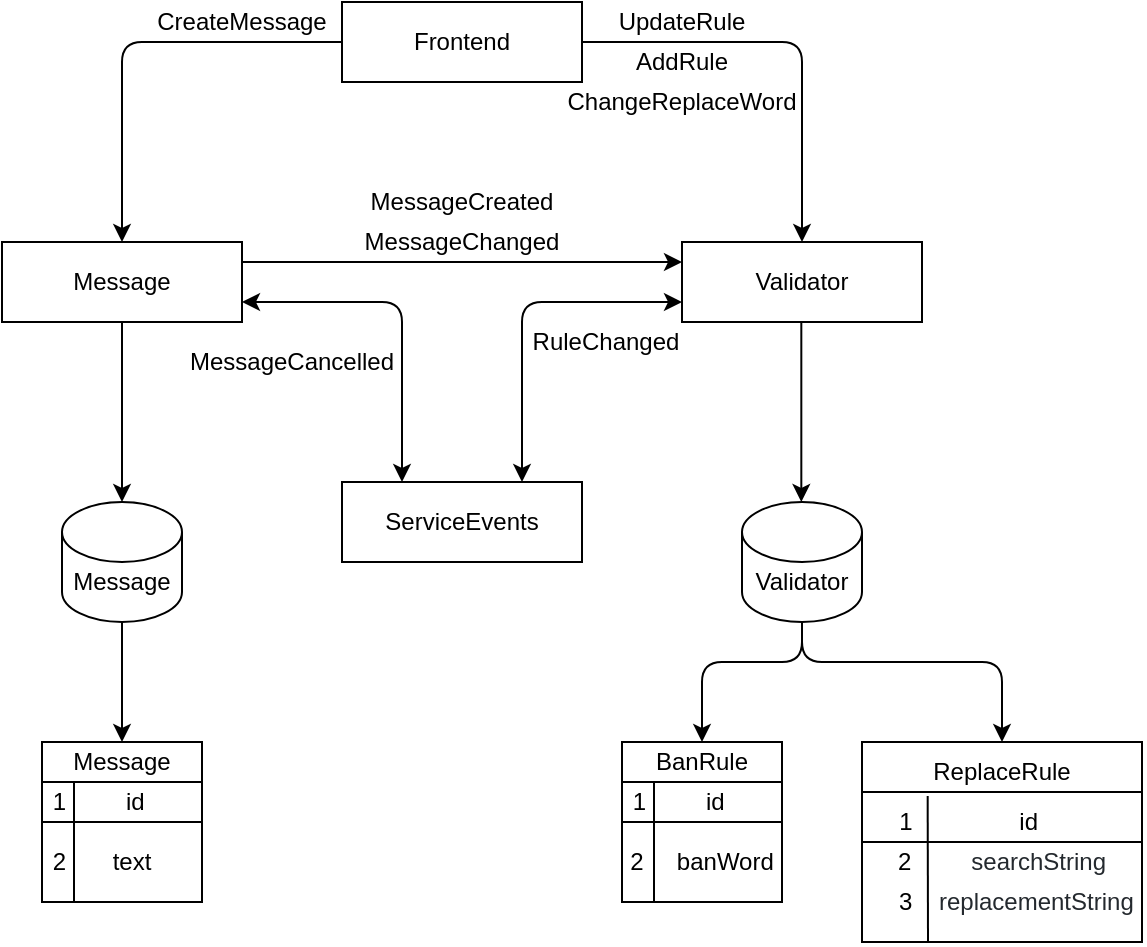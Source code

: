 <mxfile version="14.4.2" type="device"><diagram id="DAS5VQQYHOmUTnpv5R8J" name="Page-1"><mxGraphModel dx="981" dy="574" grid="1" gridSize="10" guides="1" tooltips="1" connect="1" arrows="1" fold="1" page="1" pageScale="1" pageWidth="827" pageHeight="1169" math="0" shadow="0"><root><mxCell id="0"/><mxCell id="1" parent="0"/><mxCell id="ZpU4_3pW2z7XTdYxSYZw-1" value="Frontend" style="rounded=0;whiteSpace=wrap;html=1;" vertex="1" parent="1"><mxGeometry x="320" y="200" width="120" height="40" as="geometry"/></mxCell><mxCell id="ZpU4_3pW2z7XTdYxSYZw-2" value="Message" style="rounded=0;whiteSpace=wrap;html=1;" vertex="1" parent="1"><mxGeometry x="150" y="320" width="120" height="40" as="geometry"/></mxCell><mxCell id="ZpU4_3pW2z7XTdYxSYZw-3" value="Validator" style="rounded=0;whiteSpace=wrap;html=1;" vertex="1" parent="1"><mxGeometry x="490" y="320" width="120" height="40" as="geometry"/></mxCell><mxCell id="ZpU4_3pW2z7XTdYxSYZw-4" value="" style="endArrow=classic;html=1;exitX=0;exitY=0.5;exitDx=0;exitDy=0;entryX=0.5;entryY=0;entryDx=0;entryDy=0;" edge="1" parent="1" source="ZpU4_3pW2z7XTdYxSYZw-1" target="ZpU4_3pW2z7XTdYxSYZw-2"><mxGeometry width="50" height="50" relative="1" as="geometry"><mxPoint x="290" y="220" as="sourcePoint"/><mxPoint x="390" y="320" as="targetPoint"/><Array as="points"><mxPoint x="210" y="220"/></Array></mxGeometry></mxCell><mxCell id="ZpU4_3pW2z7XTdYxSYZw-5" value="CreateMessage" style="text;html=1;strokeColor=none;fillColor=none;align=center;verticalAlign=middle;whiteSpace=wrap;rounded=0;" vertex="1" parent="1"><mxGeometry x="220" y="200" width="100" height="20" as="geometry"/></mxCell><mxCell id="ZpU4_3pW2z7XTdYxSYZw-7" value="" style="endArrow=classic;html=1;exitX=0;exitY=0;exitDx=0;exitDy=0;entryX=0.5;entryY=0;entryDx=0;entryDy=0;" edge="1" parent="1" source="ZpU4_3pW2z7XTdYxSYZw-9" target="ZpU4_3pW2z7XTdYxSYZw-3"><mxGeometry width="50" height="50" relative="1" as="geometry"><mxPoint x="470" y="220" as="sourcePoint"/><mxPoint x="450" y="320" as="targetPoint"/><Array as="points"><mxPoint x="550" y="220"/></Array></mxGeometry></mxCell><mxCell id="ZpU4_3pW2z7XTdYxSYZw-8" value="UpdateRule" style="text;html=1;strokeColor=none;fillColor=none;align=center;verticalAlign=middle;whiteSpace=wrap;rounded=0;" vertex="1" parent="1"><mxGeometry x="440" y="200" width="100" height="20" as="geometry"/></mxCell><mxCell id="ZpU4_3pW2z7XTdYxSYZw-9" value="AddRule" style="text;html=1;strokeColor=none;fillColor=none;align=center;verticalAlign=middle;whiteSpace=wrap;rounded=0;" vertex="1" parent="1"><mxGeometry x="440" y="220" width="100" height="20" as="geometry"/></mxCell><mxCell id="ZpU4_3pW2z7XTdYxSYZw-10" value="ChangeReplaceWord" style="text;html=1;strokeColor=none;fillColor=none;align=center;verticalAlign=middle;whiteSpace=wrap;rounded=0;" vertex="1" parent="1"><mxGeometry x="430" y="240" width="120" height="20" as="geometry"/></mxCell><mxCell id="ZpU4_3pW2z7XTdYxSYZw-11" value="ServiceEvents" style="rounded=0;whiteSpace=wrap;html=1;" vertex="1" parent="1"><mxGeometry x="320" y="440" width="120" height="40" as="geometry"/></mxCell><mxCell id="ZpU4_3pW2z7XTdYxSYZw-14" value="" style="endArrow=classic;html=1;exitX=1;exitY=0.25;exitDx=0;exitDy=0;entryX=0;entryY=0.25;entryDx=0;entryDy=0;" edge="1" parent="1" source="ZpU4_3pW2z7XTdYxSYZw-2" target="ZpU4_3pW2z7XTdYxSYZw-3"><mxGeometry width="50" height="50" relative="1" as="geometry"><mxPoint x="370" y="370" as="sourcePoint"/><mxPoint x="420" y="320" as="targetPoint"/></mxGeometry></mxCell><mxCell id="ZpU4_3pW2z7XTdYxSYZw-16" value="MessageCreated" style="text;html=1;strokeColor=none;fillColor=none;align=center;verticalAlign=middle;whiteSpace=wrap;rounded=0;" vertex="1" parent="1"><mxGeometry x="330" y="290" width="100" height="20" as="geometry"/></mxCell><mxCell id="ZpU4_3pW2z7XTdYxSYZw-18" value="MessageChanged" style="text;html=1;strokeColor=none;fillColor=none;align=center;verticalAlign=middle;whiteSpace=wrap;rounded=0;" vertex="1" parent="1"><mxGeometry x="330" y="310" width="100" height="20" as="geometry"/></mxCell><mxCell id="ZpU4_3pW2z7XTdYxSYZw-19" value="" style="endArrow=classic;html=1;exitX=1;exitY=0.75;exitDx=0;exitDy=0;entryX=0.25;entryY=0;entryDx=0;entryDy=0;startArrow=classic;startFill=1;" edge="1" parent="1" source="ZpU4_3pW2z7XTdYxSYZw-2" target="ZpU4_3pW2z7XTdYxSYZw-11"><mxGeometry width="50" height="50" relative="1" as="geometry"><mxPoint x="370" y="370" as="sourcePoint"/><mxPoint x="420" y="320" as="targetPoint"/><Array as="points"><mxPoint x="350" y="350"/></Array></mxGeometry></mxCell><mxCell id="ZpU4_3pW2z7XTdYxSYZw-20" value="" style="endArrow=classic;html=1;exitX=0;exitY=0.75;exitDx=0;exitDy=0;entryX=0.75;entryY=0;entryDx=0;entryDy=0;startArrow=classic;startFill=1;" edge="1" parent="1" source="ZpU4_3pW2z7XTdYxSYZw-3" target="ZpU4_3pW2z7XTdYxSYZw-11"><mxGeometry width="50" height="50" relative="1" as="geometry"><mxPoint x="334" y="350" as="sourcePoint"/><mxPoint x="414" y="440" as="targetPoint"/><Array as="points"><mxPoint x="410" y="350"/></Array></mxGeometry></mxCell><mxCell id="ZpU4_3pW2z7XTdYxSYZw-21" value="MessageCancelled" style="text;html=1;strokeColor=none;fillColor=none;align=center;verticalAlign=middle;whiteSpace=wrap;rounded=0;" vertex="1" parent="1"><mxGeometry x="240" y="370" width="110" height="20" as="geometry"/></mxCell><mxCell id="ZpU4_3pW2z7XTdYxSYZw-24" value="RuleChanged" style="text;html=1;strokeColor=none;fillColor=none;align=center;verticalAlign=middle;whiteSpace=wrap;rounded=0;" vertex="1" parent="1"><mxGeometry x="414" y="360" width="76" height="20" as="geometry"/></mxCell><mxCell id="ZpU4_3pW2z7XTdYxSYZw-25" value="" style="shape=cylinder3;whiteSpace=wrap;html=1;boundedLbl=1;backgroundOutline=1;size=15;" vertex="1" parent="1"><mxGeometry x="180" y="450" width="60" height="60" as="geometry"/></mxCell><mxCell id="ZpU4_3pW2z7XTdYxSYZw-26" value="Message" style="text;html=1;strokeColor=none;fillColor=none;align=center;verticalAlign=middle;whiteSpace=wrap;rounded=0;" vertex="1" parent="1"><mxGeometry x="180" y="480" width="60" height="20" as="geometry"/></mxCell><mxCell id="ZpU4_3pW2z7XTdYxSYZw-27" value="" style="shape=cylinder3;whiteSpace=wrap;html=1;boundedLbl=1;backgroundOutline=1;size=15;" vertex="1" parent="1"><mxGeometry x="520" y="450" width="60" height="60" as="geometry"/></mxCell><mxCell id="ZpU4_3pW2z7XTdYxSYZw-28" value="Validator" style="text;html=1;strokeColor=none;fillColor=none;align=center;verticalAlign=middle;whiteSpace=wrap;rounded=0;" vertex="1" parent="1"><mxGeometry x="520" y="480" width="60" height="20" as="geometry"/></mxCell><mxCell id="ZpU4_3pW2z7XTdYxSYZw-29" value="" style="endArrow=classic;html=1;exitX=0.5;exitY=1;exitDx=0;exitDy=0;entryX=0.5;entryY=0;entryDx=0;entryDy=0;entryPerimeter=0;" edge="1" parent="1" source="ZpU4_3pW2z7XTdYxSYZw-2" target="ZpU4_3pW2z7XTdYxSYZw-25"><mxGeometry width="50" height="50" relative="1" as="geometry"><mxPoint x="230" y="430" as="sourcePoint"/><mxPoint x="280" y="380" as="targetPoint"/></mxGeometry></mxCell><mxCell id="ZpU4_3pW2z7XTdYxSYZw-30" value="" style="endArrow=classic;html=1;exitX=0.5;exitY=1;exitDx=0;exitDy=0;entryX=0.5;entryY=0;entryDx=0;entryDy=0;entryPerimeter=0;" edge="1" parent="1"><mxGeometry width="50" height="50" relative="1" as="geometry"><mxPoint x="549.66" y="360" as="sourcePoint"/><mxPoint x="549.66" y="450" as="targetPoint"/></mxGeometry></mxCell><mxCell id="ZpU4_3pW2z7XTdYxSYZw-31" value="" style="whiteSpace=wrap;html=1;aspect=fixed;" vertex="1" parent="1"><mxGeometry x="170" y="570" width="80" height="80" as="geometry"/></mxCell><mxCell id="ZpU4_3pW2z7XTdYxSYZw-32" value="" style="endArrow=none;html=1;entryX=1;entryY=0.25;entryDx=0;entryDy=0;exitX=0;exitY=0.25;exitDx=0;exitDy=0;" edge="1" parent="1" source="ZpU4_3pW2z7XTdYxSYZw-31" target="ZpU4_3pW2z7XTdYxSYZw-31"><mxGeometry width="50" height="50" relative="1" as="geometry"><mxPoint x="170" y="600" as="sourcePoint"/><mxPoint x="250" y="598" as="targetPoint"/></mxGeometry></mxCell><mxCell id="ZpU4_3pW2z7XTdYxSYZw-33" value="Message" style="text;html=1;strokeColor=none;fillColor=none;align=center;verticalAlign=middle;whiteSpace=wrap;rounded=0;" vertex="1" parent="1"><mxGeometry x="180" y="570" width="60" height="20" as="geometry"/></mxCell><mxCell id="ZpU4_3pW2z7XTdYxSYZw-34" value="" style="endArrow=none;html=1;" edge="1" parent="1"><mxGeometry width="50" height="50" relative="1" as="geometry"><mxPoint x="186" y="650" as="sourcePoint"/><mxPoint x="186" y="590" as="targetPoint"/></mxGeometry></mxCell><mxCell id="ZpU4_3pW2z7XTdYxSYZw-35" value="1&amp;nbsp; &amp;nbsp; &amp;nbsp; &amp;nbsp; &amp;nbsp;id&amp;nbsp; &amp;nbsp; &amp;nbsp; &amp;nbsp;" style="text;html=1;strokeColor=none;fillColor=none;align=center;verticalAlign=middle;whiteSpace=wrap;rounded=0;" vertex="1" parent="1"><mxGeometry x="170" y="590" width="80" height="20" as="geometry"/></mxCell><mxCell id="ZpU4_3pW2z7XTdYxSYZw-36" value="" style="endArrow=none;html=1;entryX=1;entryY=0.5;entryDx=0;entryDy=0;exitX=0;exitY=0.5;exitDx=0;exitDy=0;" edge="1" parent="1" source="ZpU4_3pW2z7XTdYxSYZw-31" target="ZpU4_3pW2z7XTdYxSYZw-31"><mxGeometry width="50" height="50" relative="1" as="geometry"><mxPoint x="170" y="625" as="sourcePoint"/><mxPoint x="220" y="575" as="targetPoint"/></mxGeometry></mxCell><mxCell id="ZpU4_3pW2z7XTdYxSYZw-37" value="2&amp;nbsp; &amp;nbsp; &amp;nbsp; &amp;nbsp;text&amp;nbsp; &amp;nbsp; &amp;nbsp;&amp;nbsp;" style="text;html=1;strokeColor=none;fillColor=none;align=center;verticalAlign=middle;whiteSpace=wrap;rounded=0;" vertex="1" parent="1"><mxGeometry x="170" y="620" width="80" height="20" as="geometry"/></mxCell><mxCell id="ZpU4_3pW2z7XTdYxSYZw-40" value="" style="endArrow=classic;html=1;exitX=0.5;exitY=1;exitDx=0;exitDy=0;exitPerimeter=0;entryX=0.5;entryY=0;entryDx=0;entryDy=0;" edge="1" parent="1" source="ZpU4_3pW2z7XTdYxSYZw-25" target="ZpU4_3pW2z7XTdYxSYZw-33"><mxGeometry width="50" height="50" relative="1" as="geometry"><mxPoint x="370" y="520" as="sourcePoint"/><mxPoint x="420" y="470" as="targetPoint"/></mxGeometry></mxCell><mxCell id="ZpU4_3pW2z7XTdYxSYZw-57" value="" style="whiteSpace=wrap;html=1;aspect=fixed;" vertex="1" parent="1"><mxGeometry x="460" y="570" width="80" height="80" as="geometry"/></mxCell><mxCell id="ZpU4_3pW2z7XTdYxSYZw-58" value="" style="endArrow=none;html=1;entryX=1;entryY=0.25;entryDx=0;entryDy=0;exitX=0;exitY=0.25;exitDx=0;exitDy=0;" edge="1" parent="1" source="ZpU4_3pW2z7XTdYxSYZw-57" target="ZpU4_3pW2z7XTdYxSYZw-57"><mxGeometry width="50" height="50" relative="1" as="geometry"><mxPoint x="460" y="600" as="sourcePoint"/><mxPoint x="540" y="598" as="targetPoint"/></mxGeometry></mxCell><mxCell id="ZpU4_3pW2z7XTdYxSYZw-59" value="BanRule" style="text;html=1;strokeColor=none;fillColor=none;align=center;verticalAlign=middle;whiteSpace=wrap;rounded=0;" vertex="1" parent="1"><mxGeometry x="470" y="570" width="60" height="20" as="geometry"/></mxCell><mxCell id="ZpU4_3pW2z7XTdYxSYZw-60" value="" style="endArrow=none;html=1;" edge="1" parent="1"><mxGeometry width="50" height="50" relative="1" as="geometry"><mxPoint x="476" y="650" as="sourcePoint"/><mxPoint x="476" y="590" as="targetPoint"/></mxGeometry></mxCell><mxCell id="ZpU4_3pW2z7XTdYxSYZw-61" value="1&amp;nbsp; &amp;nbsp; &amp;nbsp; &amp;nbsp; &amp;nbsp;id&amp;nbsp; &amp;nbsp; &amp;nbsp; &amp;nbsp;" style="text;html=1;strokeColor=none;fillColor=none;align=center;verticalAlign=middle;whiteSpace=wrap;rounded=0;" vertex="1" parent="1"><mxGeometry x="460" y="590" width="80" height="20" as="geometry"/></mxCell><mxCell id="ZpU4_3pW2z7XTdYxSYZw-62" value="" style="endArrow=none;html=1;entryX=1;entryY=0.5;entryDx=0;entryDy=0;exitX=0;exitY=0.5;exitDx=0;exitDy=0;" edge="1" parent="1" source="ZpU4_3pW2z7XTdYxSYZw-57" target="ZpU4_3pW2z7XTdYxSYZw-57"><mxGeometry width="50" height="50" relative="1" as="geometry"><mxPoint x="460" y="625" as="sourcePoint"/><mxPoint x="510" y="575" as="targetPoint"/></mxGeometry></mxCell><mxCell id="ZpU4_3pW2z7XTdYxSYZw-63" value="2&amp;nbsp; &amp;nbsp; &amp;nbsp;banWord" style="text;html=1;strokeColor=none;fillColor=none;align=center;verticalAlign=middle;whiteSpace=wrap;rounded=0;" vertex="1" parent="1"><mxGeometry x="460" y="620" width="80" height="20" as="geometry"/></mxCell><mxCell id="ZpU4_3pW2z7XTdYxSYZw-75" value="" style="rounded=0;whiteSpace=wrap;html=1;" vertex="1" parent="1"><mxGeometry x="580" y="570" width="140" height="100" as="geometry"/></mxCell><mxCell id="ZpU4_3pW2z7XTdYxSYZw-65" value="" style="endArrow=none;html=1;entryX=1;entryY=0.25;entryDx=0;entryDy=0;verticalAlign=middle;" edge="1" parent="1" target="ZpU4_3pW2z7XTdYxSYZw-75"><mxGeometry width="50" height="50" relative="1" as="geometry"><mxPoint x="580" y="595" as="sourcePoint"/><mxPoint x="690" y="599.66" as="targetPoint"/></mxGeometry></mxCell><mxCell id="ZpU4_3pW2z7XTdYxSYZw-66" value="ReplaceRule" style="text;html=1;strokeColor=none;fillColor=none;align=center;verticalAlign=middle;whiteSpace=wrap;rounded=0;" vertex="1" parent="1"><mxGeometry x="605" y="575" width="90" height="20" as="geometry"/></mxCell><mxCell id="ZpU4_3pW2z7XTdYxSYZw-68" value="1&amp;nbsp; &amp;nbsp; &amp;nbsp; &amp;nbsp; &amp;nbsp; &amp;nbsp; &amp;nbsp; &amp;nbsp; id&amp;nbsp; &amp;nbsp; &amp;nbsp; &amp;nbsp;" style="text;html=1;strokeColor=none;fillColor=none;align=center;verticalAlign=middle;whiteSpace=wrap;rounded=0;" vertex="1" parent="1"><mxGeometry x="590" y="600" width="110" height="20" as="geometry"/></mxCell><mxCell id="ZpU4_3pW2z7XTdYxSYZw-69" value="" style="endArrow=none;html=1;entryX=1;entryY=0.5;entryDx=0;entryDy=0;exitX=0;exitY=0.5;exitDx=0;exitDy=0;verticalAlign=middle;" edge="1" parent="1" target="ZpU4_3pW2z7XTdYxSYZw-75"><mxGeometry width="50" height="50" relative="1" as="geometry"><mxPoint x="580" y="620" as="sourcePoint"/><mxPoint x="690" y="620" as="targetPoint"/></mxGeometry></mxCell><mxCell id="ZpU4_3pW2z7XTdYxSYZw-70" value="2&amp;nbsp; &amp;nbsp; &amp;nbsp; &amp;nbsp; &amp;nbsp;&lt;span style=&quot;color: rgb(36 , 41 , 46) ; font-family: , &amp;#34;consolas&amp;#34; , &amp;#34;liberation mono&amp;#34; , &amp;#34;menlo&amp;#34; , monospace ; background-color: rgb(255 , 255 , 255)&quot;&gt;searchString&lt;/span&gt;" style="text;html=1;strokeColor=none;fillColor=none;align=center;verticalAlign=middle;whiteSpace=wrap;rounded=0;" vertex="1" parent="1"><mxGeometry x="590" y="620" width="120" height="20" as="geometry"/></mxCell><mxCell id="ZpU4_3pW2z7XTdYxSYZw-74" value="&amp;nbsp; &amp;nbsp; 3&amp;nbsp; &amp;nbsp;&amp;nbsp;&lt;span style=&quot;color: rgb(36 , 41 , 46) ; font-family: , &amp;#34;consolas&amp;#34; , &amp;#34;liberation mono&amp;#34; , &amp;#34;menlo&amp;#34; , monospace ; background-color: rgb(255 , 255 , 255)&quot;&gt;replacementString&lt;/span&gt;" style="text;html=1;strokeColor=none;fillColor=none;align=center;verticalAlign=middle;whiteSpace=wrap;rounded=0;" vertex="1" parent="1"><mxGeometry x="582.5" y="640" width="135" height="20" as="geometry"/></mxCell><mxCell id="ZpU4_3pW2z7XTdYxSYZw-76" value="" style="endArrow=none;html=1;entryX=0.087;entryY=1.102;entryDx=0;entryDy=0;entryPerimeter=0;" edge="1" parent="1" target="ZpU4_3pW2z7XTdYxSYZw-66"><mxGeometry width="50" height="50" relative="1" as="geometry"><mxPoint x="613" y="670" as="sourcePoint"/><mxPoint x="611" y="596" as="targetPoint"/></mxGeometry></mxCell><mxCell id="ZpU4_3pW2z7XTdYxSYZw-77" value="" style="endArrow=classic;html=1;entryX=0.5;entryY=0;entryDx=0;entryDy=0;exitX=0.5;exitY=1;exitDx=0;exitDy=0;exitPerimeter=0;" edge="1" parent="1" source="ZpU4_3pW2z7XTdYxSYZw-27" target="ZpU4_3pW2z7XTdYxSYZw-59"><mxGeometry width="50" height="50" relative="1" as="geometry"><mxPoint x="550" y="530" as="sourcePoint"/><mxPoint x="420" y="490" as="targetPoint"/><Array as="points"><mxPoint x="550" y="530"/><mxPoint x="500" y="530"/></Array></mxGeometry></mxCell><mxCell id="ZpU4_3pW2z7XTdYxSYZw-78" value="" style="endArrow=classic;html=1;entryX=0.5;entryY=0;entryDx=0;entryDy=0;" edge="1" parent="1" target="ZpU4_3pW2z7XTdYxSYZw-75"><mxGeometry width="50" height="50" relative="1" as="geometry"><mxPoint x="550" y="510" as="sourcePoint"/><mxPoint x="510" y="580" as="targetPoint"/><Array as="points"><mxPoint x="550" y="530"/><mxPoint x="650" y="530"/></Array></mxGeometry></mxCell></root></mxGraphModel></diagram></mxfile>